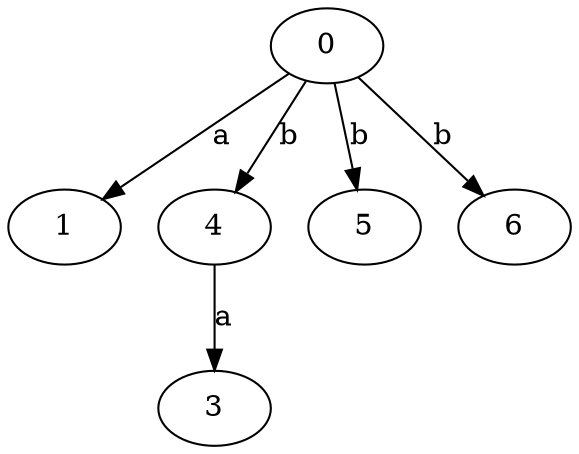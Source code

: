 strict digraph  {
0;
1;
3;
4;
5;
6;
0 -> 1  [label=a];
0 -> 4  [label=b];
0 -> 5  [label=b];
0 -> 6  [label=b];
4 -> 3  [label=a];
}

